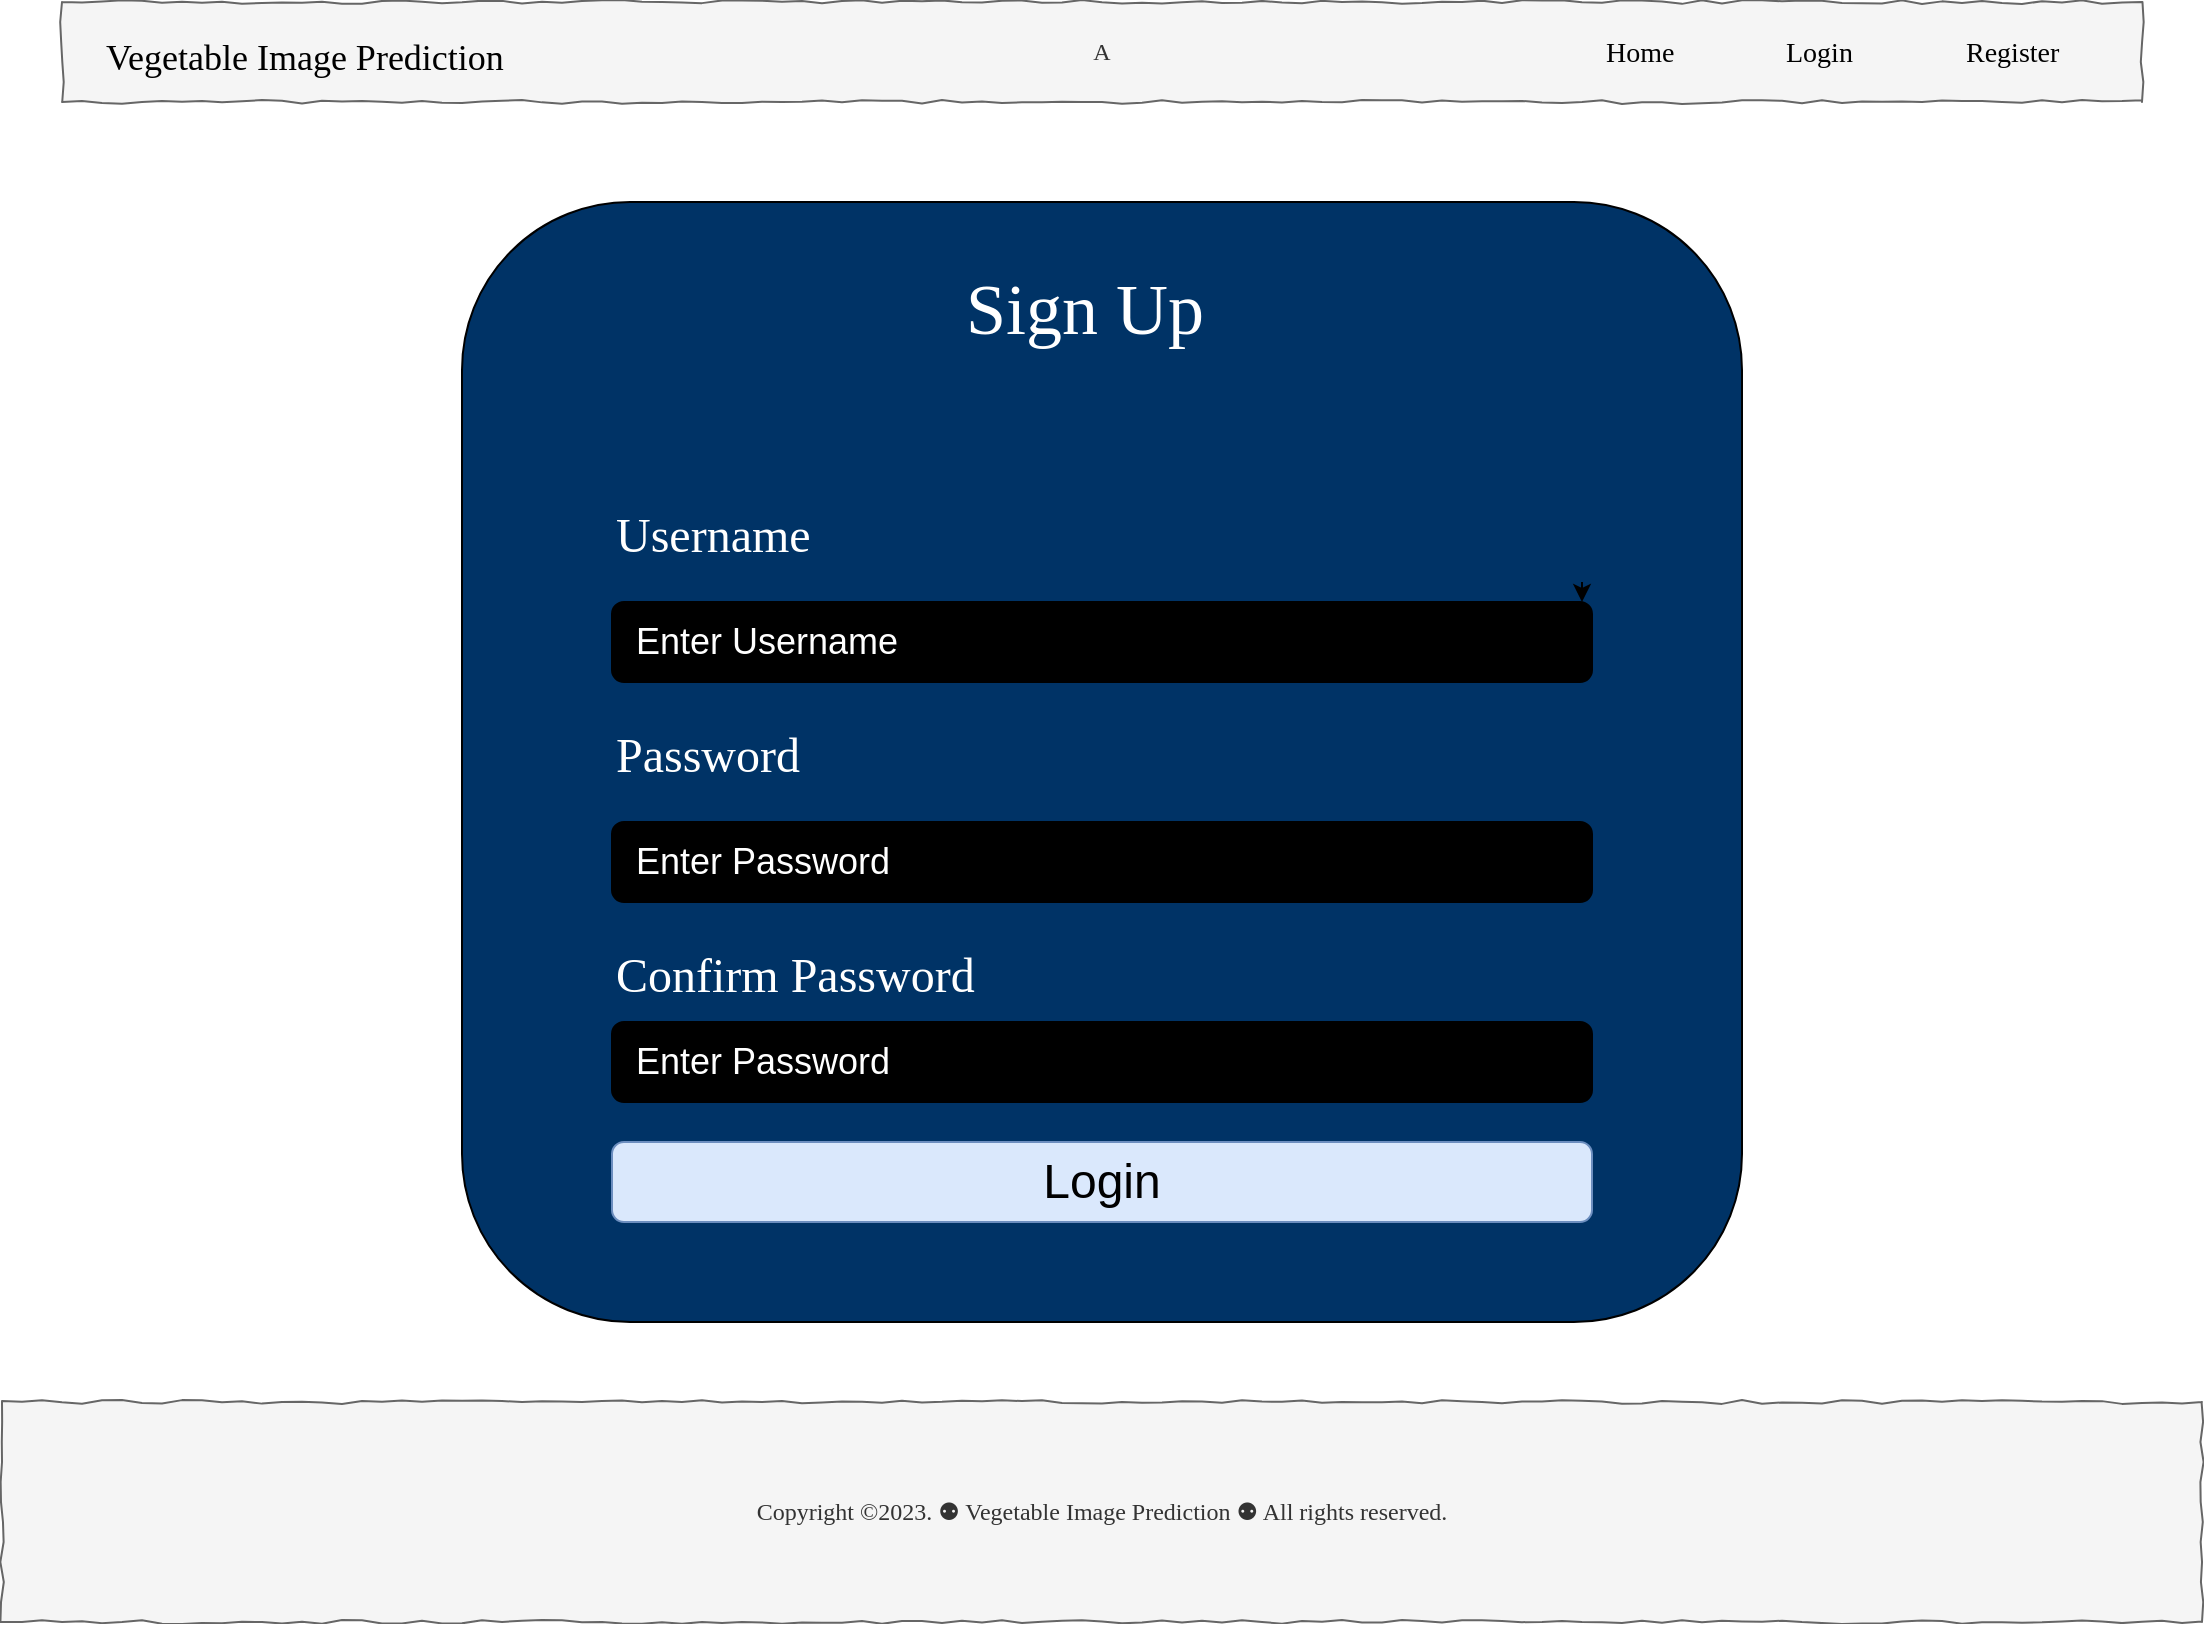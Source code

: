 <mxfile version="23.1.2" type="gitlab">
  <diagram name="Page-1" id="03018318-947c-dd8e-b7a3-06fadd420f32">
    <mxGraphModel dx="1772" dy="870" grid="1" gridSize="10" guides="1" tooltips="1" connect="1" arrows="1" fold="1" page="1" pageScale="1" pageWidth="1100" pageHeight="850" background="#ffffff" math="0" shadow="0">
      <root>
        <mxCell id="0" />
        <mxCell id="1" parent="0" />
        <mxCell id="_lELI0u1eo0gUuP4jdTB-1" value="A" style="whiteSpace=wrap;html=1;rounded=0;shadow=0;labelBackgroundColor=none;strokeWidth=1;fillColor=#f5f5f5;fontFamily=Verdana;fontSize=12;align=center;comic=1;fontColor=#333333;strokeColor=#666666;" vertex="1" parent="1">
          <mxGeometry x="30" y="40" width="1040" height="50" as="geometry" />
        </mxCell>
        <mxCell id="_lELI0u1eo0gUuP4jdTB-2" value="Home" style="text;html=1;points=[];align=left;verticalAlign=top;spacingTop=-4;fontSize=14;fontFamily=Verdana" vertex="1" parent="1">
          <mxGeometry x="800" y="55" width="60" height="20" as="geometry" />
        </mxCell>
        <mxCell id="_lELI0u1eo0gUuP4jdTB-3" value="Login" style="text;html=1;points=[];align=left;verticalAlign=top;spacingTop=-4;fontSize=14;fontFamily=Verdana" vertex="1" parent="1">
          <mxGeometry x="890" y="55" width="60" height="20" as="geometry" />
        </mxCell>
        <mxCell id="_lELI0u1eo0gUuP4jdTB-4" value="Register" style="text;html=1;points=[];align=left;verticalAlign=top;spacingTop=-4;fontSize=14;fontFamily=Verdana" vertex="1" parent="1">
          <mxGeometry x="980" y="55" width="60" height="20" as="geometry" />
        </mxCell>
        <mxCell id="_lELI0u1eo0gUuP4jdTB-5" value="&lt;font style=&quot;font-size: 18px;&quot;&gt;Vegetable Image Prediction&lt;/font&gt;" style="text;html=1;points=[];align=left;verticalAlign=top;spacingTop=-4;fontSize=14;fontFamily=Verdana" vertex="1" parent="1">
          <mxGeometry x="50" y="55" width="60" height="20" as="geometry" />
        </mxCell>
        <mxCell id="_lELI0u1eo0gUuP4jdTB-6" value="" style="rounded=1;whiteSpace=wrap;html=1;fillColor=#003366;" vertex="1" parent="1">
          <mxGeometry x="230" y="140" width="640" height="560" as="geometry" />
        </mxCell>
        <mxCell id="_lELI0u1eo0gUuP4jdTB-7" value="&lt;font color=&quot;#ffffff&quot; style=&quot;font-size: 36px;&quot;&gt;Sign Up&lt;/font&gt;" style="text;html=1;points=[];align=left;verticalAlign=top;spacingTop=-4;fontSize=14;fontFamily=Verdana" vertex="1" parent="1">
          <mxGeometry x="480" y="170" width="190" height="60" as="geometry" />
        </mxCell>
        <mxCell id="_lELI0u1eo0gUuP4jdTB-8" style="edgeStyle=orthogonalEdgeStyle;rounded=0;orthogonalLoop=1;jettySize=auto;html=1;exitX=1;exitY=0.5;exitDx=0;exitDy=0;entryX=1;entryY=0.75;entryDx=0;entryDy=0;" edge="1" parent="1">
          <mxGeometry relative="1" as="geometry">
            <mxPoint x="790" y="330" as="sourcePoint" />
            <mxPoint x="790" y="340" as="targetPoint" />
          </mxGeometry>
        </mxCell>
        <mxCell id="_lELI0u1eo0gUuP4jdTB-9" value="&lt;font style=&quot;font-size: 24px;&quot;&gt;Login&lt;/font&gt;" style="rounded=1;whiteSpace=wrap;html=1;fillColor=#dae8fc;strokeColor=#6c8ebf;" vertex="1" parent="1">
          <mxGeometry x="305" y="610" width="490" height="40" as="geometry" />
        </mxCell>
        <mxCell id="_lELI0u1eo0gUuP4jdTB-10" value="&lt;font color=&quot;#ffffff&quot; style=&quot;font-size: 18px;&quot;&gt;&amp;nbsp; Enter Username&lt;/font&gt;" style="rounded=1;whiteSpace=wrap;html=1;align=left;fillColor=#000000;" vertex="1" parent="1">
          <mxGeometry x="305" y="340" width="490" height="40" as="geometry" />
        </mxCell>
        <mxCell id="_lELI0u1eo0gUuP4jdTB-11" value="&lt;font color=&quot;#ffffff&quot; style=&quot;font-size: 24px;&quot;&gt;Username&lt;/font&gt;" style="text;html=1;points=[];align=left;verticalAlign=top;spacingTop=-4;fontSize=14;fontFamily=Verdana" vertex="1" parent="1">
          <mxGeometry x="305" y="290" width="155" height="20" as="geometry" />
        </mxCell>
        <mxCell id="_lELI0u1eo0gUuP4jdTB-12" value="&lt;font color=&quot;#ffffff&quot; style=&quot;font-size: 24px;&quot;&gt;Password&lt;/font&gt;" style="text;html=1;points=[];align=left;verticalAlign=top;spacingTop=-4;fontSize=14;fontFamily=Verdana" vertex="1" parent="1">
          <mxGeometry x="305" y="400" width="155" height="30" as="geometry" />
        </mxCell>
        <mxCell id="_lELI0u1eo0gUuP4jdTB-13" value="&lt;font color=&quot;#ffffff&quot; style=&quot;font-size: 18px;&quot;&gt;&amp;nbsp; Enter Password&lt;/font&gt;" style="rounded=1;whiteSpace=wrap;html=1;align=left;fillColor=#000000;" vertex="1" parent="1">
          <mxGeometry x="305" y="450" width="490" height="40" as="geometry" />
        </mxCell>
        <mxCell id="_lELI0u1eo0gUuP4jdTB-14" value="Copyright ©2023. ⚉ Vegetable Image Prediction ⚉ All rights reserved." style="whiteSpace=wrap;html=1;rounded=0;shadow=0;labelBackgroundColor=none;strokeWidth=1;fillColor=#f5f5f5;fontFamily=Verdana;fontSize=12;align=center;comic=1;fontColor=#333333;strokeColor=#666666;" vertex="1" parent="1">
          <mxGeometry y="740" width="1100" height="110" as="geometry" />
        </mxCell>
        <mxCell id="_lELI0u1eo0gUuP4jdTB-15" value="&lt;font color=&quot;#ffffff&quot; style=&quot;font-size: 18px;&quot;&gt;&amp;nbsp; Enter Password&lt;/font&gt;" style="rounded=1;whiteSpace=wrap;html=1;align=left;fillColor=#000000;" vertex="1" parent="1">
          <mxGeometry x="305" y="550" width="490" height="40" as="geometry" />
        </mxCell>
        <mxCell id="_lELI0u1eo0gUuP4jdTB-16" value="&lt;font color=&quot;#ffffff&quot; style=&quot;font-size: 24px;&quot;&gt;Confirm Password&lt;/font&gt;" style="text;html=1;points=[];align=left;verticalAlign=top;spacingTop=-4;fontSize=14;fontFamily=Verdana" vertex="1" parent="1">
          <mxGeometry x="305" y="510" width="155" height="30" as="geometry" />
        </mxCell>
      </root>
    </mxGraphModel>
  </diagram>
</mxfile>
